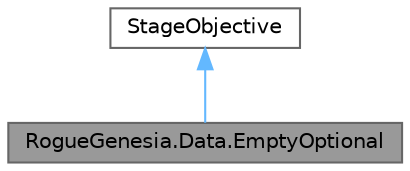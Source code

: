 digraph "RogueGenesia.Data.EmptyOptional"
{
 // LATEX_PDF_SIZE
  bgcolor="transparent";
  edge [fontname=Helvetica,fontsize=10,labelfontname=Helvetica,labelfontsize=10];
  node [fontname=Helvetica,fontsize=10,shape=box,height=0.2,width=0.4];
  Node1 [label="RogueGenesia.Data.EmptyOptional",height=0.2,width=0.4,color="gray40", fillcolor="grey60", style="filled", fontcolor="black",tooltip=" "];
  Node2 -> Node1 [dir="back",color="steelblue1",style="solid"];
  Node2 [label="StageObjective",height=0.2,width=0.4,color="gray40", fillcolor="white", style="filled",URL="$class_rogue_genesia_1_1_data_1_1_stage_objective.html",tooltip=" "];
}
